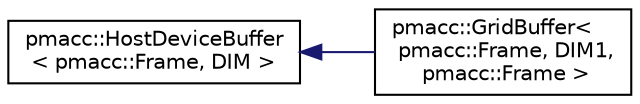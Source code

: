 digraph "Graphical Class Hierarchy"
{
 // LATEX_PDF_SIZE
  edge [fontname="Helvetica",fontsize="10",labelfontname="Helvetica",labelfontsize="10"];
  node [fontname="Helvetica",fontsize="10",shape=record];
  rankdir="LR";
  Node0 [label="pmacc::HostDeviceBuffer\l\< pmacc::Frame, DIM \>",height=0.2,width=0.4,color="black", fillcolor="white", style="filled",URL="$classpmacc_1_1_host_device_buffer.html",tooltip=" "];
  Node0 -> Node1 [dir="back",color="midnightblue",fontsize="10",style="solid",fontname="Helvetica"];
  Node1 [label="pmacc::GridBuffer\<\l pmacc::Frame, DIM1,\l pmacc::Frame \>",height=0.2,width=0.4,color="black", fillcolor="white", style="filled",URL="$classpmacc_1_1_grid_buffer.html",tooltip=" "];
}
